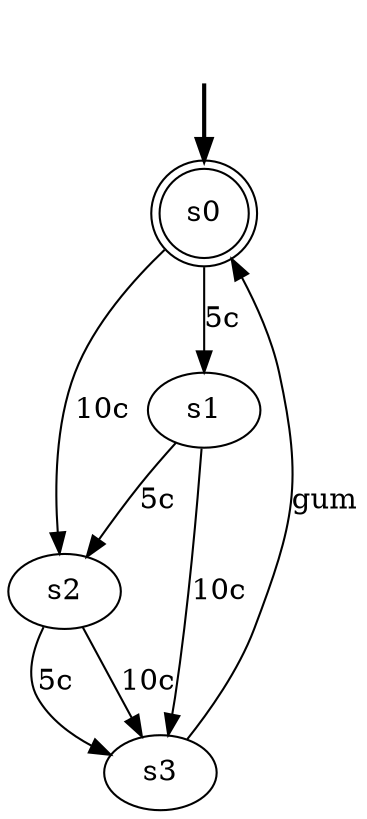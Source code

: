 digraph {
	fake [style=invisible]
	s0 [root=true shape=doublecircle]
	s2
	s3
	s1
	fake -> s0 [style=bold]
	s0 -> s1 [label="5c"]
	s0 -> s2 [label="10c"]
	s1 -> s2 [label="5c"]
	s1 -> s3 [label="10c"]
	s2 -> s3 [label="5c"]
	s2 -> s3 [label="10c"]
	s3 -> s0 [label=gum]
}
